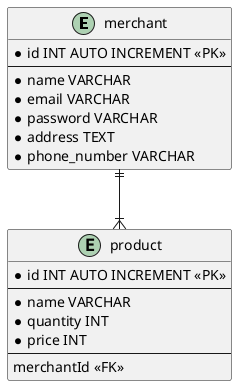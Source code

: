 @startuml merchant-service-@endboard
entity merchant {
  * id INT AUTO INCREMENT <<PK>>
  --
  * name VARCHAR
  * email VARCHAR
  * password VARCHAR 
  * address TEXT
  * phone_number VARCHAR
}
entity product{
  * id INT AUTO INCREMENT <<PK>>
  --
  * name VARCHAR
  * quantity INT
  * price INT
  --
  merchantId <<FK>>
}
merchant ||--|{ product
@endpuml